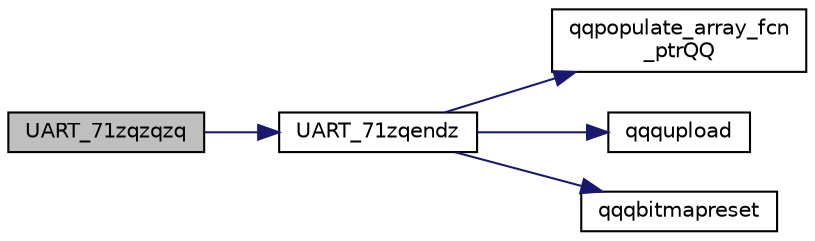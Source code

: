 digraph "UART_71zqzqzq"
{
  edge [fontname="Helvetica",fontsize="10",labelfontname="Helvetica",labelfontsize="10"];
  node [fontname="Helvetica",fontsize="10",shape=record];
  rankdir="LR";
  Node1865 [label="UART_71zqzqzq",height=0.2,width=0.4,color="black", fillcolor="grey75", style="filled", fontcolor="black"];
  Node1865 -> Node1866 [color="midnightblue",fontsize="10",style="solid",fontname="Helvetica"];
  Node1866 [label="UART_71zqendz",height=0.2,width=0.4,color="black", fillcolor="white", style="filled",URL="$inszt___u_a_r_t_8c.html#a554df8fb4d2ec98c6717da3f7ee9f81d"];
  Node1866 -> Node1867 [color="midnightblue",fontsize="10",style="solid",fontname="Helvetica"];
  Node1867 [label="qqpopulate_array_fcn\l_ptrQQ",height=0.2,width=0.4,color="black", fillcolor="white", style="filled",URL="$inszt___u_a_r_t_8c.html#a4ad6fa1bb94fc1c3ac2dc30925106081"];
  Node1866 -> Node1868 [color="midnightblue",fontsize="10",style="solid",fontname="Helvetica"];
  Node1868 [label="qqqupload",height=0.2,width=0.4,color="black", fillcolor="white", style="filled",URL="$inszt___u_a_r_t_8c.html#a109761d7f84a96b5606e507bace276b5"];
  Node1866 -> Node1869 [color="midnightblue",fontsize="10",style="solid",fontname="Helvetica"];
  Node1869 [label="qqqbitmapreset",height=0.2,width=0.4,color="black", fillcolor="white", style="filled",URL="$inszt___u_a_r_t_8c.html#a5688fceaed93ba591e78ee15ccb0187f"];
}
